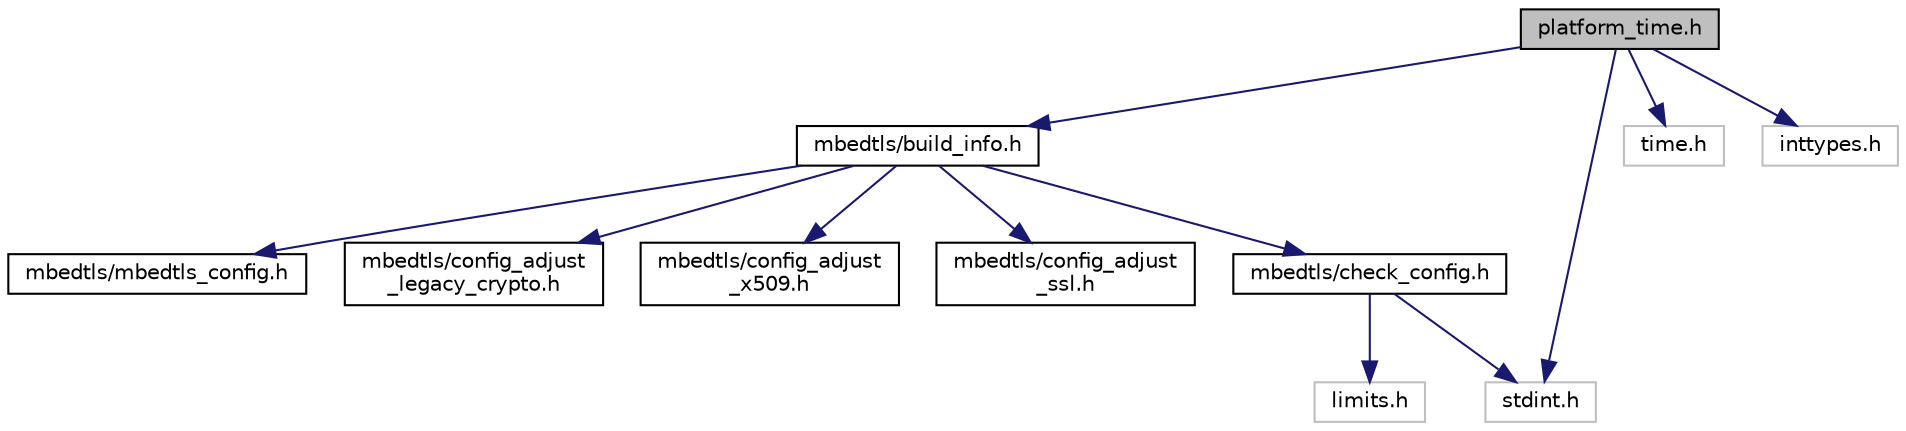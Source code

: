 digraph "platform_time.h"
{
 // LATEX_PDF_SIZE
  edge [fontname="Helvetica",fontsize="10",labelfontname="Helvetica",labelfontsize="10"];
  node [fontname="Helvetica",fontsize="10",shape=record];
  Node1 [label="platform_time.h",height=0.2,width=0.4,color="black", fillcolor="grey75", style="filled", fontcolor="black",tooltip="Mbed TLS Platform time abstraction."];
  Node1 -> Node2 [color="midnightblue",fontsize="10",style="solid",fontname="Helvetica"];
  Node2 [label="mbedtls/build_info.h",height=0.2,width=0.4,color="black", fillcolor="white", style="filled",URL="$mbedtls_2build__info_8h.html",tooltip="Build-time configuration info."];
  Node2 -> Node3 [color="midnightblue",fontsize="10",style="solid",fontname="Helvetica"];
  Node3 [label="mbedtls/mbedtls_config.h",height=0.2,width=0.4,color="black", fillcolor="white", style="filled",URL="$mbedtls__config_8h.html",tooltip="Configuration options (set of defines)"];
  Node2 -> Node4 [color="midnightblue",fontsize="10",style="solid",fontname="Helvetica"];
  Node4 [label="mbedtls/config_adjust\l_legacy_crypto.h",height=0.2,width=0.4,color="black", fillcolor="white", style="filled",URL="$config__adjust__legacy__crypto_8h.html",tooltip="Adjust legacy configuration configuration."];
  Node2 -> Node5 [color="midnightblue",fontsize="10",style="solid",fontname="Helvetica"];
  Node5 [label="mbedtls/config_adjust\l_x509.h",height=0.2,width=0.4,color="black", fillcolor="white", style="filled",URL="$config__adjust__x509_8h.html",tooltip="Adjust X.509 configuration."];
  Node2 -> Node6 [color="midnightblue",fontsize="10",style="solid",fontname="Helvetica"];
  Node6 [label="mbedtls/config_adjust\l_ssl.h",height=0.2,width=0.4,color="black", fillcolor="white", style="filled",URL="$config__adjust__ssl_8h.html",tooltip="Adjust TLS configuration."];
  Node2 -> Node7 [color="midnightblue",fontsize="10",style="solid",fontname="Helvetica"];
  Node7 [label="mbedtls/check_config.h",height=0.2,width=0.4,color="black", fillcolor="white", style="filled",URL="$check__config_8h.html",tooltip="Consistency checks for configuration options."];
  Node7 -> Node8 [color="midnightblue",fontsize="10",style="solid",fontname="Helvetica"];
  Node8 [label="limits.h",height=0.2,width=0.4,color="grey75", fillcolor="white", style="filled",tooltip=" "];
  Node7 -> Node9 [color="midnightblue",fontsize="10",style="solid",fontname="Helvetica"];
  Node9 [label="stdint.h",height=0.2,width=0.4,color="grey75", fillcolor="white", style="filled",tooltip=" "];
  Node1 -> Node10 [color="midnightblue",fontsize="10",style="solid",fontname="Helvetica"];
  Node10 [label="time.h",height=0.2,width=0.4,color="grey75", fillcolor="white", style="filled",tooltip=" "];
  Node1 -> Node9 [color="midnightblue",fontsize="10",style="solid",fontname="Helvetica"];
  Node1 -> Node11 [color="midnightblue",fontsize="10",style="solid",fontname="Helvetica"];
  Node11 [label="inttypes.h",height=0.2,width=0.4,color="grey75", fillcolor="white", style="filled",tooltip=" "];
}
